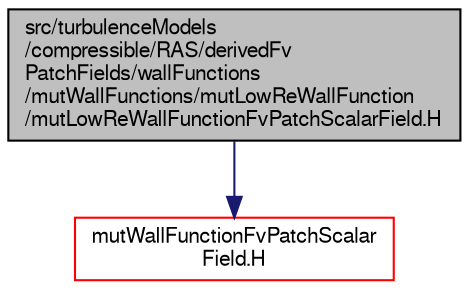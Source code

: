 digraph "src/turbulenceModels/compressible/RAS/derivedFvPatchFields/wallFunctions/mutWallFunctions/mutLowReWallFunction/mutLowReWallFunctionFvPatchScalarField.H"
{
  bgcolor="transparent";
  edge [fontname="FreeSans",fontsize="10",labelfontname="FreeSans",labelfontsize="10"];
  node [fontname="FreeSans",fontsize="10",shape=record];
  Node0 [label="src/turbulenceModels\l/compressible/RAS/derivedFv\lPatchFields/wallFunctions\l/mutWallFunctions/mutLowReWallFunction\l/mutLowReWallFunctionFvPatchScalarField.H",height=0.2,width=0.4,color="black", fillcolor="grey75", style="filled", fontcolor="black"];
  Node0 -> Node1 [color="midnightblue",fontsize="10",style="solid",fontname="FreeSans"];
  Node1 [label="mutWallFunctionFvPatchScalar\lField.H",height=0.2,width=0.4,color="red",URL="$a17240.html"];
}
